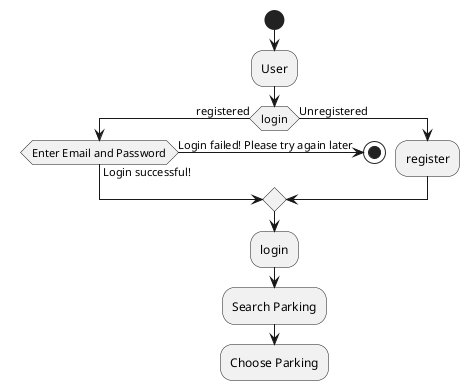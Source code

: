 @startuml
'https://plantuml.com/activity-diagram-beta

start
:User;
':ClickServlet.handleRequest();
if (login) then (registered)
    if (Enter Email and Password) then (Login successful!)

    else (Login failed! Please try again later)
        stop
    endif
else (Unregistered)
    :register;

'    if (register) then (createUserWithEmail success)
'    :createUserWithEmail:success;

endif
:login;
:Search Parking;
:Choose Parking;



':new page;
'if (Page.onSecurityCheck) then (true)
'  :Page.onInit();
'  if (isForward?) then (no)
'    :Process controls;
'    if (continue processing?) then (no)
'      stop
'    endif
'
'    if (isPost?) then (yes)
'      :Page.onPost();
'    else (no)
'      :Page.onGet();
'    endif
'    :Page.onRender();
'  endif
'else (false)
'endif
'
'if (do redirect?) then (yes)
'  :redirect process;
'else
'  if (do forward?) then (yes)
'    :Forward request;
'  else (no)
'    :Render page template;
'  endif
'endif
'
'stop

@enduml
